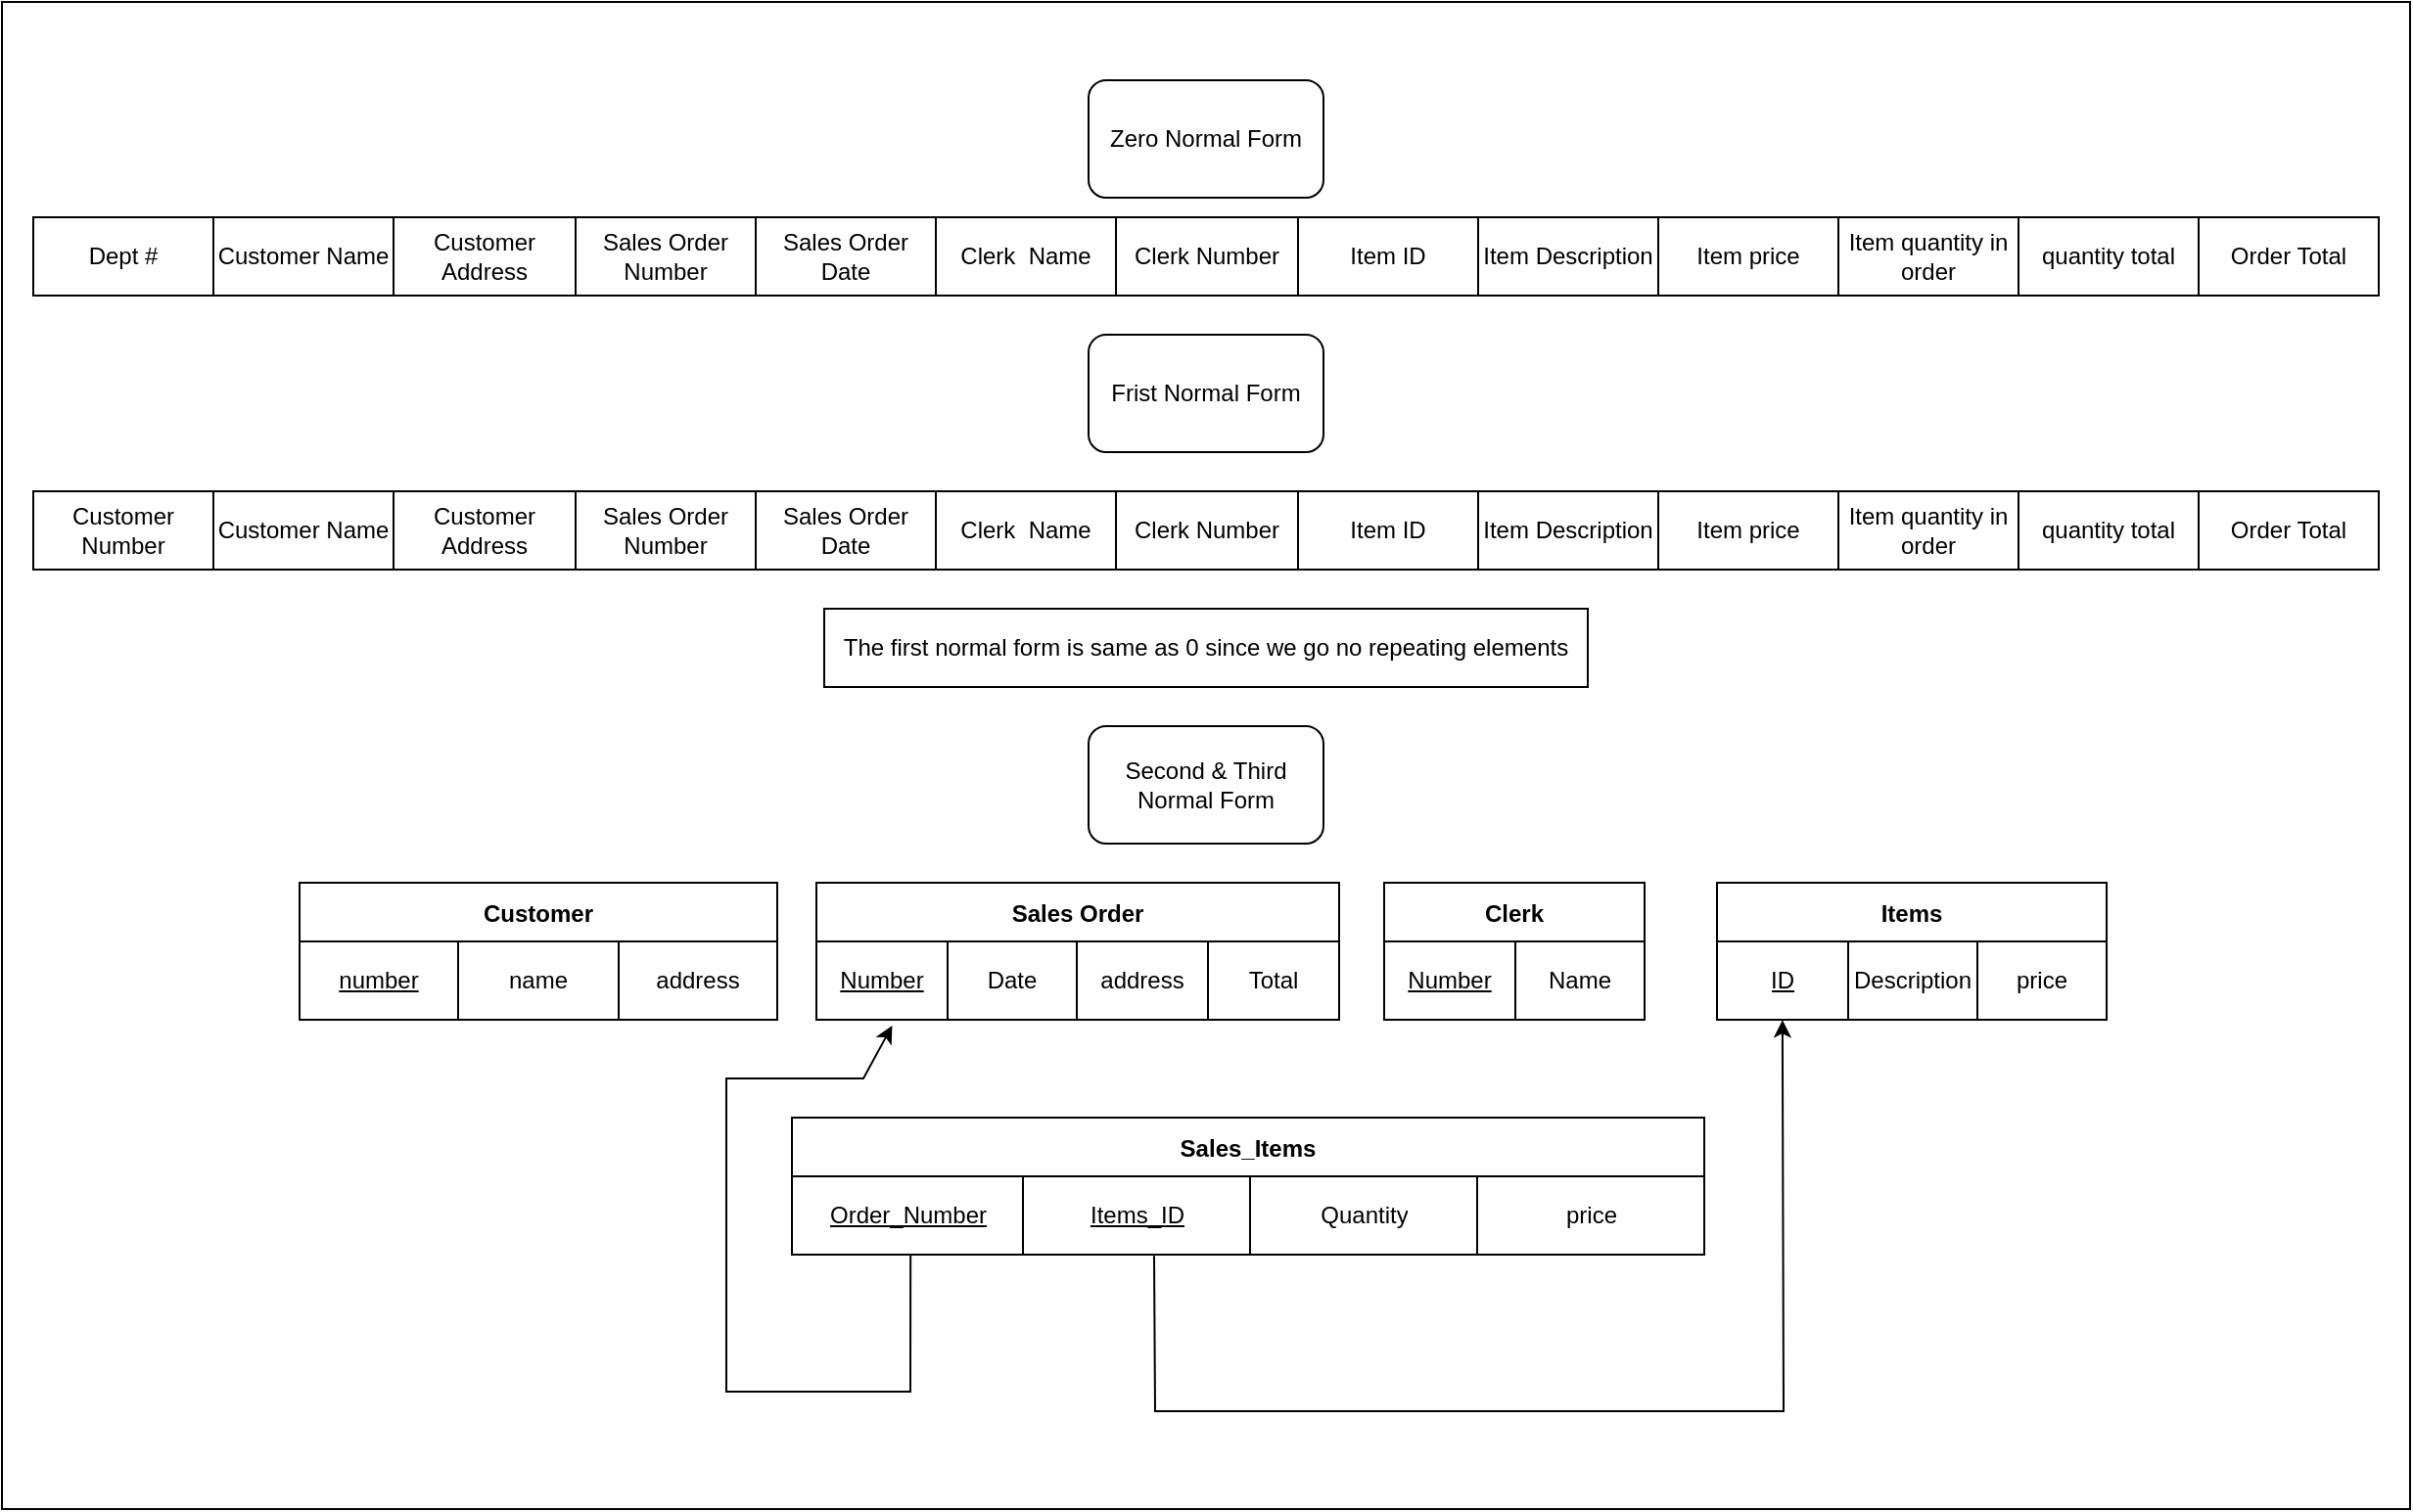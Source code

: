 <mxfile version="18.0.6" type="device"><diagram id="R2lEEEUBdFMjLlhIrx00" name="Page-1"><mxGraphModel dx="1038" dy="649" grid="1" gridSize="10" guides="1" tooltips="1" connect="1" arrows="1" fold="1" page="1" pageScale="1" pageWidth="850" pageHeight="1100" math="0" shadow="0" extFonts="Permanent Marker^https://fonts.googleapis.com/css?family=Permanent+Marker"><root><mxCell id="0"/><mxCell id="1" parent="0"/><mxCell id="m-lpN0fENqagmBm28rkx-1" value="" style="whiteSpace=wrap;html=1;movable=0;editable=0;" parent="1" vertex="1"><mxGeometry x="200" y="30" width="1230" height="770" as="geometry"/></mxCell><mxCell id="m-lpN0fENqagmBm28rkx-2" value="" style="shape=table;html=1;whiteSpace=wrap;startSize=0;container=1;collapsible=0;childLayout=tableLayout;" parent="1" vertex="1"><mxGeometry x="216" y="140" width="1198" height="40" as="geometry"/></mxCell><mxCell id="m-lpN0fENqagmBm28rkx-3" value="" style="shape=tableRow;horizontal=0;startSize=0;swimlaneHead=0;swimlaneBody=0;top=0;left=0;bottom=0;right=0;collapsible=0;dropTarget=0;fillColor=none;points=[[0,0.5],[1,0.5]];portConstraint=eastwest;" parent="m-lpN0fENqagmBm28rkx-2" vertex="1"><mxGeometry width="1198" height="40" as="geometry"/></mxCell><mxCell id="m-lpN0fENqagmBm28rkx-21" value="Dept #&lt;br&gt;" style="shape=partialRectangle;html=1;whiteSpace=wrap;connectable=0;fillColor=none;top=0;left=0;bottom=0;right=0;overflow=hidden;" parent="m-lpN0fENqagmBm28rkx-3" vertex="1"><mxGeometry width="92" height="40" as="geometry"><mxRectangle width="92" height="40" as="alternateBounds"/></mxGeometry></mxCell><mxCell id="m-lpN0fENqagmBm28rkx-20" value="Customer Name&lt;br&gt;" style="shape=partialRectangle;html=1;whiteSpace=wrap;connectable=0;fillColor=none;top=0;left=0;bottom=0;right=0;overflow=hidden;" parent="m-lpN0fENqagmBm28rkx-3" vertex="1"><mxGeometry x="92" width="92" height="40" as="geometry"><mxRectangle width="92" height="40" as="alternateBounds"/></mxGeometry></mxCell><mxCell id="m-lpN0fENqagmBm28rkx-19" value="&lt;span style=&quot;&quot;&gt;Customer Address&lt;br&gt;&lt;/span&gt;" style="shape=partialRectangle;html=1;whiteSpace=wrap;connectable=0;fillColor=none;top=0;left=0;bottom=0;right=0;overflow=hidden;" parent="m-lpN0fENqagmBm28rkx-3" vertex="1"><mxGeometry x="184" width="93" height="40" as="geometry"><mxRectangle width="93" height="40" as="alternateBounds"/></mxGeometry></mxCell><mxCell id="m-lpN0fENqagmBm28rkx-18" value="Sales Order Number" style="shape=partialRectangle;html=1;whiteSpace=wrap;connectable=0;fillColor=none;top=0;left=0;bottom=0;right=0;overflow=hidden;" parent="m-lpN0fENqagmBm28rkx-3" vertex="1"><mxGeometry x="277" width="92" height="40" as="geometry"><mxRectangle width="92" height="40" as="alternateBounds"/></mxGeometry></mxCell><mxCell id="m-lpN0fENqagmBm28rkx-17" value="&lt;span style=&quot;&quot;&gt;Sales Order Date&lt;/span&gt;" style="shape=partialRectangle;html=1;whiteSpace=wrap;connectable=0;fillColor=none;top=0;left=0;bottom=0;right=0;overflow=hidden;" parent="m-lpN0fENqagmBm28rkx-3" vertex="1"><mxGeometry x="369" width="92" height="40" as="geometry"><mxRectangle width="92" height="40" as="alternateBounds"/></mxGeometry></mxCell><mxCell id="m-lpN0fENqagmBm28rkx-16" value="Clerk&amp;nbsp; Name" style="shape=partialRectangle;html=1;whiteSpace=wrap;connectable=0;fillColor=none;top=0;left=0;bottom=0;right=0;overflow=hidden;" parent="m-lpN0fENqagmBm28rkx-3" vertex="1"><mxGeometry x="461" width="92" height="40" as="geometry"><mxRectangle width="92" height="40" as="alternateBounds"/></mxGeometry></mxCell><mxCell id="m-lpN0fENqagmBm28rkx-15" value="&lt;span style=&quot;&quot;&gt;Clerk Number&lt;/span&gt;" style="shape=partialRectangle;html=1;whiteSpace=wrap;connectable=0;fillColor=none;top=0;left=0;bottom=0;right=0;overflow=hidden;" parent="m-lpN0fENqagmBm28rkx-3" vertex="1"><mxGeometry x="553" width="93" height="40" as="geometry"><mxRectangle width="93" height="40" as="alternateBounds"/></mxGeometry></mxCell><mxCell id="m-lpN0fENqagmBm28rkx-4" value="Item ID" style="shape=partialRectangle;html=1;whiteSpace=wrap;connectable=0;fillColor=none;top=0;left=0;bottom=0;right=0;overflow=hidden;" parent="m-lpN0fENqagmBm28rkx-3" vertex="1"><mxGeometry x="646" width="92" height="40" as="geometry"><mxRectangle width="92" height="40" as="alternateBounds"/></mxGeometry></mxCell><mxCell id="m-lpN0fENqagmBm28rkx-5" value="Item&amp;nbsp;&lt;span style=&quot;&quot;&gt;Description&lt;/span&gt;" style="shape=partialRectangle;html=1;whiteSpace=wrap;connectable=0;fillColor=none;top=0;left=0;bottom=0;right=0;overflow=hidden;" parent="m-lpN0fENqagmBm28rkx-3" vertex="1"><mxGeometry x="738" width="92" height="40" as="geometry"><mxRectangle width="92" height="40" as="alternateBounds"/></mxGeometry></mxCell><mxCell id="m-lpN0fENqagmBm28rkx-25" value="Item&amp;nbsp;&lt;span style=&quot;&quot;&gt;price&lt;/span&gt;" style="shape=partialRectangle;html=1;whiteSpace=wrap;connectable=0;fillColor=none;top=0;left=0;bottom=0;right=0;overflow=hidden;" parent="m-lpN0fENqagmBm28rkx-3" vertex="1"><mxGeometry x="830" width="92" height="40" as="geometry"><mxRectangle width="92" height="40" as="alternateBounds"/></mxGeometry></mxCell><mxCell id="m-lpN0fENqagmBm28rkx-24" value="&lt;span style=&quot;&quot;&gt;Item quantity in order&lt;/span&gt;" style="shape=partialRectangle;html=1;whiteSpace=wrap;connectable=0;fillColor=none;top=0;left=0;bottom=0;right=0;overflow=hidden;" parent="m-lpN0fENqagmBm28rkx-3" vertex="1"><mxGeometry x="922" width="92" height="40" as="geometry"><mxRectangle width="92" height="40" as="alternateBounds"/></mxGeometry></mxCell><mxCell id="m-lpN0fENqagmBm28rkx-23" value="quantity total" style="shape=partialRectangle;html=1;whiteSpace=wrap;connectable=0;fillColor=none;top=0;left=0;bottom=0;right=0;overflow=hidden;" parent="m-lpN0fENqagmBm28rkx-3" vertex="1"><mxGeometry x="1014" width="92" height="40" as="geometry"><mxRectangle width="92" height="40" as="alternateBounds"/></mxGeometry></mxCell><mxCell id="m-lpN0fENqagmBm28rkx-26" value="Order Total" style="shape=partialRectangle;html=1;whiteSpace=wrap;connectable=0;fillColor=none;top=0;left=0;bottom=0;right=0;overflow=hidden;" parent="m-lpN0fENqagmBm28rkx-3" vertex="1"><mxGeometry x="1106" width="92" height="40" as="geometry"><mxRectangle width="92" height="40" as="alternateBounds"/></mxGeometry></mxCell><mxCell id="m-lpN0fENqagmBm28rkx-27" value="Zero Normal Form" style="rounded=1;whiteSpace=wrap;html=1;" parent="1" vertex="1"><mxGeometry x="755" y="70" width="120" height="60" as="geometry"/></mxCell><mxCell id="m-lpN0fENqagmBm28rkx-28" value="Frist Normal Form" style="rounded=1;whiteSpace=wrap;html=1;" parent="1" vertex="1"><mxGeometry x="755" y="200" width="120" height="60" as="geometry"/></mxCell><mxCell id="m-lpN0fENqagmBm28rkx-29" value="" style="shape=table;html=1;whiteSpace=wrap;startSize=0;container=1;collapsible=0;childLayout=tableLayout;" parent="1" vertex="1"><mxGeometry x="216" y="280" width="1198" height="40" as="geometry"/></mxCell><mxCell id="m-lpN0fENqagmBm28rkx-30" value="" style="shape=tableRow;horizontal=0;startSize=0;swimlaneHead=0;swimlaneBody=0;top=0;left=0;bottom=0;right=0;collapsible=0;dropTarget=0;fillColor=none;points=[[0,0.5],[1,0.5]];portConstraint=eastwest;" parent="m-lpN0fENqagmBm28rkx-29" vertex="1"><mxGeometry width="1198" height="40" as="geometry"/></mxCell><mxCell id="m-lpN0fENqagmBm28rkx-31" value="Customer Number" style="shape=partialRectangle;html=1;whiteSpace=wrap;connectable=0;fillColor=none;top=0;left=0;bottom=0;right=0;overflow=hidden;" parent="m-lpN0fENqagmBm28rkx-30" vertex="1"><mxGeometry width="92" height="40" as="geometry"><mxRectangle width="92" height="40" as="alternateBounds"/></mxGeometry></mxCell><mxCell id="m-lpN0fENqagmBm28rkx-32" value="Customer Name&lt;br&gt;" style="shape=partialRectangle;html=1;whiteSpace=wrap;connectable=0;fillColor=none;top=0;left=0;bottom=0;right=0;overflow=hidden;" parent="m-lpN0fENqagmBm28rkx-30" vertex="1"><mxGeometry x="92" width="92" height="40" as="geometry"><mxRectangle width="92" height="40" as="alternateBounds"/></mxGeometry></mxCell><mxCell id="m-lpN0fENqagmBm28rkx-33" value="&lt;span style=&quot;&quot;&gt;Customer Address&lt;br&gt;&lt;/span&gt;" style="shape=partialRectangle;html=1;whiteSpace=wrap;connectable=0;fillColor=none;top=0;left=0;bottom=0;right=0;overflow=hidden;" parent="m-lpN0fENqagmBm28rkx-30" vertex="1"><mxGeometry x="184" width="93" height="40" as="geometry"><mxRectangle width="93" height="40" as="alternateBounds"/></mxGeometry></mxCell><mxCell id="m-lpN0fENqagmBm28rkx-34" value="Sales Order Number" style="shape=partialRectangle;html=1;whiteSpace=wrap;connectable=0;fillColor=none;top=0;left=0;bottom=0;right=0;overflow=hidden;" parent="m-lpN0fENqagmBm28rkx-30" vertex="1"><mxGeometry x="277" width="92" height="40" as="geometry"><mxRectangle width="92" height="40" as="alternateBounds"/></mxGeometry></mxCell><mxCell id="m-lpN0fENqagmBm28rkx-35" value="&lt;span style=&quot;&quot;&gt;Sales Order Date&lt;/span&gt;" style="shape=partialRectangle;html=1;whiteSpace=wrap;connectable=0;fillColor=none;top=0;left=0;bottom=0;right=0;overflow=hidden;" parent="m-lpN0fENqagmBm28rkx-30" vertex="1"><mxGeometry x="369" width="92" height="40" as="geometry"><mxRectangle width="92" height="40" as="alternateBounds"/></mxGeometry></mxCell><mxCell id="m-lpN0fENqagmBm28rkx-36" value="Clerk&amp;nbsp; Name" style="shape=partialRectangle;html=1;whiteSpace=wrap;connectable=0;fillColor=none;top=0;left=0;bottom=0;right=0;overflow=hidden;" parent="m-lpN0fENqagmBm28rkx-30" vertex="1"><mxGeometry x="461" width="92" height="40" as="geometry"><mxRectangle width="92" height="40" as="alternateBounds"/></mxGeometry></mxCell><mxCell id="m-lpN0fENqagmBm28rkx-37" value="&lt;span style=&quot;&quot;&gt;Clerk Number&lt;/span&gt;" style="shape=partialRectangle;html=1;whiteSpace=wrap;connectable=0;fillColor=none;top=0;left=0;bottom=0;right=0;overflow=hidden;" parent="m-lpN0fENqagmBm28rkx-30" vertex="1"><mxGeometry x="553" width="93" height="40" as="geometry"><mxRectangle width="93" height="40" as="alternateBounds"/></mxGeometry></mxCell><mxCell id="m-lpN0fENqagmBm28rkx-38" value="Item ID" style="shape=partialRectangle;html=1;whiteSpace=wrap;connectable=0;fillColor=none;top=0;left=0;bottom=0;right=0;overflow=hidden;" parent="m-lpN0fENqagmBm28rkx-30" vertex="1"><mxGeometry x="646" width="92" height="40" as="geometry"><mxRectangle width="92" height="40" as="alternateBounds"/></mxGeometry></mxCell><mxCell id="m-lpN0fENqagmBm28rkx-39" value="Item&amp;nbsp;&lt;span style=&quot;&quot;&gt;Description&lt;/span&gt;" style="shape=partialRectangle;html=1;whiteSpace=wrap;connectable=0;fillColor=none;top=0;left=0;bottom=0;right=0;overflow=hidden;" parent="m-lpN0fENqagmBm28rkx-30" vertex="1"><mxGeometry x="738" width="92" height="40" as="geometry"><mxRectangle width="92" height="40" as="alternateBounds"/></mxGeometry></mxCell><mxCell id="m-lpN0fENqagmBm28rkx-40" value="Item&amp;nbsp;&lt;span style=&quot;&quot;&gt;price&lt;/span&gt;" style="shape=partialRectangle;html=1;whiteSpace=wrap;connectable=0;fillColor=none;top=0;left=0;bottom=0;right=0;overflow=hidden;" parent="m-lpN0fENqagmBm28rkx-30" vertex="1"><mxGeometry x="830" width="92" height="40" as="geometry"><mxRectangle width="92" height="40" as="alternateBounds"/></mxGeometry></mxCell><mxCell id="m-lpN0fENqagmBm28rkx-41" value="&lt;span style=&quot;&quot;&gt;Item quantity in order&lt;/span&gt;" style="shape=partialRectangle;html=1;whiteSpace=wrap;connectable=0;fillColor=none;top=0;left=0;bottom=0;right=0;overflow=hidden;" parent="m-lpN0fENqagmBm28rkx-30" vertex="1"><mxGeometry x="922" width="92" height="40" as="geometry"><mxRectangle width="92" height="40" as="alternateBounds"/></mxGeometry></mxCell><mxCell id="m-lpN0fENqagmBm28rkx-42" value="quantity total" style="shape=partialRectangle;html=1;whiteSpace=wrap;connectable=0;fillColor=none;top=0;left=0;bottom=0;right=0;overflow=hidden;" parent="m-lpN0fENqagmBm28rkx-30" vertex="1"><mxGeometry x="1014" width="92" height="40" as="geometry"><mxRectangle width="92" height="40" as="alternateBounds"/></mxGeometry></mxCell><mxCell id="m-lpN0fENqagmBm28rkx-43" value="Order Total" style="shape=partialRectangle;html=1;whiteSpace=wrap;connectable=0;fillColor=none;top=0;left=0;bottom=0;right=0;overflow=hidden;" parent="m-lpN0fENqagmBm28rkx-30" vertex="1"><mxGeometry x="1106" width="92" height="40" as="geometry"><mxRectangle width="92" height="40" as="alternateBounds"/></mxGeometry></mxCell><mxCell id="m-lpN0fENqagmBm28rkx-79" value="Customer" style="shape=table;startSize=30;container=1;collapsible=0;childLayout=tableLayout;fontStyle=1;align=center;" parent="1" vertex="1"><mxGeometry x="352" y="480" width="244" height="70" as="geometry"/></mxCell><mxCell id="m-lpN0fENqagmBm28rkx-80" value="" style="shape=tableRow;horizontal=0;startSize=0;swimlaneHead=0;swimlaneBody=0;top=0;left=0;bottom=0;right=0;collapsible=0;dropTarget=0;fillColor=none;points=[[0,0.5],[1,0.5]];portConstraint=eastwest;" parent="m-lpN0fENqagmBm28rkx-79" vertex="1"><mxGeometry y="30" width="244" height="40" as="geometry"/></mxCell><mxCell id="m-lpN0fENqagmBm28rkx-81" value="&lt;u&gt;number&lt;/u&gt;" style="shape=partialRectangle;html=1;whiteSpace=wrap;connectable=0;fillColor=none;top=0;left=0;bottom=0;right=0;overflow=hidden;" parent="m-lpN0fENqagmBm28rkx-80" vertex="1"><mxGeometry width="81" height="40" as="geometry"><mxRectangle width="81" height="40" as="alternateBounds"/></mxGeometry></mxCell><mxCell id="m-lpN0fENqagmBm28rkx-82" value="name" style="shape=partialRectangle;html=1;whiteSpace=wrap;connectable=0;fillColor=none;top=0;left=0;bottom=0;right=0;overflow=hidden;" parent="m-lpN0fENqagmBm28rkx-80" vertex="1"><mxGeometry x="81" width="82" height="40" as="geometry"><mxRectangle width="82" height="40" as="alternateBounds"/></mxGeometry></mxCell><mxCell id="m-lpN0fENqagmBm28rkx-83" value="address" style="shape=partialRectangle;html=1;whiteSpace=wrap;connectable=0;fillColor=none;top=0;left=0;bottom=0;right=0;overflow=hidden;" parent="m-lpN0fENqagmBm28rkx-80" vertex="1"><mxGeometry x="163" width="81" height="40" as="geometry"><mxRectangle width="81" height="40" as="alternateBounds"/></mxGeometry></mxCell><mxCell id="m-lpN0fENqagmBm28rkx-92" value="Sales Order" style="shape=table;startSize=30;container=1;collapsible=0;childLayout=tableLayout;fontStyle=1;align=center;" parent="1" vertex="1"><mxGeometry x="616" y="480" width="267" height="70" as="geometry"/></mxCell><mxCell id="m-lpN0fENqagmBm28rkx-93" value="" style="shape=tableRow;horizontal=0;startSize=0;swimlaneHead=0;swimlaneBody=0;top=0;left=0;bottom=0;right=0;collapsible=0;dropTarget=0;fillColor=none;points=[[0,0.5],[1,0.5]];portConstraint=eastwest;" parent="m-lpN0fENqagmBm28rkx-92" vertex="1"><mxGeometry y="30" width="267" height="40" as="geometry"/></mxCell><mxCell id="m-lpN0fENqagmBm28rkx-94" value="&lt;u&gt;Number&lt;/u&gt;" style="shape=partialRectangle;html=1;whiteSpace=wrap;connectable=0;fillColor=none;top=0;left=0;bottom=0;right=0;overflow=hidden;" parent="m-lpN0fENqagmBm28rkx-93" vertex="1"><mxGeometry width="67" height="40" as="geometry"><mxRectangle width="67" height="40" as="alternateBounds"/></mxGeometry></mxCell><mxCell id="m-lpN0fENqagmBm28rkx-95" value="Date" style="shape=partialRectangle;html=1;whiteSpace=wrap;connectable=0;fillColor=none;top=0;left=0;bottom=0;right=0;overflow=hidden;" parent="m-lpN0fENqagmBm28rkx-93" vertex="1"><mxGeometry x="67" width="66" height="40" as="geometry"><mxRectangle width="66" height="40" as="alternateBounds"/></mxGeometry></mxCell><mxCell id="m-lpN0fENqagmBm28rkx-96" value="address" style="shape=partialRectangle;html=1;whiteSpace=wrap;connectable=0;fillColor=none;top=0;left=0;bottom=0;right=0;overflow=hidden;" parent="m-lpN0fENqagmBm28rkx-93" vertex="1"><mxGeometry x="133" width="67" height="40" as="geometry"><mxRectangle width="67" height="40" as="alternateBounds"/></mxGeometry></mxCell><mxCell id="m-lpN0fENqagmBm28rkx-104" value="Total" style="shape=partialRectangle;html=1;whiteSpace=wrap;connectable=0;fillColor=none;top=0;left=0;bottom=0;right=0;overflow=hidden;" parent="m-lpN0fENqagmBm28rkx-93" vertex="1"><mxGeometry x="200" width="67" height="40" as="geometry"><mxRectangle width="67" height="40" as="alternateBounds"/></mxGeometry></mxCell><mxCell id="m-lpN0fENqagmBm28rkx-97" value="The first normal form is same as 0 since we go no repeating elements" style="rounded=0;whiteSpace=wrap;html=1;" parent="1" vertex="1"><mxGeometry x="620" y="340" width="390" height="40" as="geometry"/></mxCell><mxCell id="m-lpN0fENqagmBm28rkx-98" value="Second &amp;amp; Third Normal Form" style="rounded=1;whiteSpace=wrap;html=1;" parent="1" vertex="1"><mxGeometry x="755" y="400" width="120" height="60" as="geometry"/></mxCell><mxCell id="m-lpN0fENqagmBm28rkx-99" value="Clerk" style="shape=table;startSize=30;container=1;collapsible=0;childLayout=tableLayout;fontStyle=1;align=center;" parent="1" vertex="1"><mxGeometry x="906" y="480" width="133" height="70" as="geometry"/></mxCell><mxCell id="m-lpN0fENqagmBm28rkx-100" value="" style="shape=tableRow;horizontal=0;startSize=0;swimlaneHead=0;swimlaneBody=0;top=0;left=0;bottom=0;right=0;collapsible=0;dropTarget=0;fillColor=none;points=[[0,0.5],[1,0.5]];portConstraint=eastwest;" parent="m-lpN0fENqagmBm28rkx-99" vertex="1"><mxGeometry y="30" width="133" height="40" as="geometry"/></mxCell><mxCell id="m-lpN0fENqagmBm28rkx-101" value="&lt;u&gt;Number&lt;/u&gt;" style="shape=partialRectangle;html=1;whiteSpace=wrap;connectable=0;fillColor=none;top=0;left=0;bottom=0;right=0;overflow=hidden;" parent="m-lpN0fENqagmBm28rkx-100" vertex="1"><mxGeometry width="67" height="40" as="geometry"><mxRectangle width="67" height="40" as="alternateBounds"/></mxGeometry></mxCell><mxCell id="m-lpN0fENqagmBm28rkx-102" value="Name" style="shape=partialRectangle;html=1;whiteSpace=wrap;connectable=0;fillColor=none;top=0;left=0;bottom=0;right=0;overflow=hidden;" parent="m-lpN0fENqagmBm28rkx-100" vertex="1"><mxGeometry x="67" width="66" height="40" as="geometry"><mxRectangle width="66" height="40" as="alternateBounds"/></mxGeometry></mxCell><mxCell id="m-lpN0fENqagmBm28rkx-106" value="Items" style="shape=table;startSize=30;container=1;collapsible=0;childLayout=tableLayout;fontStyle=1;align=center;" parent="1" vertex="1"><mxGeometry x="1076" y="480" width="199" height="70" as="geometry"/></mxCell><mxCell id="m-lpN0fENqagmBm28rkx-107" value="" style="shape=tableRow;horizontal=0;startSize=0;swimlaneHead=0;swimlaneBody=0;top=0;left=0;bottom=0;right=0;collapsible=0;dropTarget=0;fillColor=none;points=[[0,0.5],[1,0.5]];portConstraint=eastwest;" parent="m-lpN0fENqagmBm28rkx-106" vertex="1"><mxGeometry y="30" width="199" height="40" as="geometry"/></mxCell><mxCell id="m-lpN0fENqagmBm28rkx-108" value="&lt;u&gt;ID&lt;/u&gt;" style="shape=partialRectangle;html=1;whiteSpace=wrap;connectable=0;fillColor=none;top=0;left=0;bottom=0;right=0;overflow=hidden;" parent="m-lpN0fENqagmBm28rkx-107" vertex="1"><mxGeometry width="67" height="40" as="geometry"><mxRectangle width="67" height="40" as="alternateBounds"/></mxGeometry></mxCell><mxCell id="m-lpN0fENqagmBm28rkx-109" value="Description" style="shape=partialRectangle;html=1;whiteSpace=wrap;connectable=0;fillColor=none;top=0;left=0;bottom=0;right=0;overflow=hidden;" parent="m-lpN0fENqagmBm28rkx-107" vertex="1"><mxGeometry x="67" width="66" height="40" as="geometry"><mxRectangle width="66" height="40" as="alternateBounds"/></mxGeometry></mxCell><mxCell id="m-lpN0fENqagmBm28rkx-110" value="&lt;span style=&quot;&quot;&gt;price&lt;/span&gt;" style="shape=partialRectangle;html=1;whiteSpace=wrap;connectable=0;fillColor=none;top=0;left=0;bottom=0;right=0;overflow=hidden;" parent="m-lpN0fENqagmBm28rkx-107" vertex="1"><mxGeometry x="133" width="66" height="40" as="geometry"><mxRectangle width="66" height="40" as="alternateBounds"/></mxGeometry></mxCell><mxCell id="m-lpN0fENqagmBm28rkx-111" value="Sales_Items" style="shape=table;startSize=30;container=1;collapsible=0;childLayout=tableLayout;fontStyle=1;align=center;" parent="1" vertex="1"><mxGeometry x="603.5" y="600" width="466" height="70" as="geometry"/></mxCell><mxCell id="m-lpN0fENqagmBm28rkx-112" value="" style="shape=tableRow;horizontal=0;startSize=0;swimlaneHead=0;swimlaneBody=0;top=0;left=0;bottom=0;right=0;collapsible=0;dropTarget=0;fillColor=none;points=[[0,0.5],[1,0.5]];portConstraint=eastwest;" parent="m-lpN0fENqagmBm28rkx-111" vertex="1"><mxGeometry y="30" width="466" height="40" as="geometry"/></mxCell><mxCell id="m-lpN0fENqagmBm28rkx-113" value="&lt;u&gt;Order_Number&lt;/u&gt;" style="shape=partialRectangle;html=1;whiteSpace=wrap;connectable=0;fillColor=none;top=0;left=0;bottom=0;right=0;overflow=hidden;" parent="m-lpN0fENqagmBm28rkx-112" vertex="1"><mxGeometry width="118" height="40" as="geometry"><mxRectangle width="118" height="40" as="alternateBounds"/></mxGeometry></mxCell><mxCell id="m-lpN0fENqagmBm28rkx-114" value="&lt;u&gt;Items_ID&lt;/u&gt;" style="shape=partialRectangle;html=1;whiteSpace=wrap;connectable=0;fillColor=none;top=0;left=0;bottom=0;right=0;overflow=hidden;" parent="m-lpN0fENqagmBm28rkx-112" vertex="1"><mxGeometry x="118" width="116" height="40" as="geometry"><mxRectangle width="116" height="40" as="alternateBounds"/></mxGeometry></mxCell><mxCell id="m-lpN0fENqagmBm28rkx-115" value="&lt;span style=&quot;&quot;&gt;Quantity&lt;/span&gt;" style="shape=partialRectangle;html=1;whiteSpace=wrap;connectable=0;fillColor=none;top=0;left=0;bottom=0;right=0;overflow=hidden;" parent="m-lpN0fENqagmBm28rkx-112" vertex="1"><mxGeometry x="234" width="116" height="40" as="geometry"><mxRectangle width="116" height="40" as="alternateBounds"/></mxGeometry></mxCell><mxCell id="m-lpN0fENqagmBm28rkx-116" value="price" style="shape=partialRectangle;html=1;whiteSpace=wrap;connectable=0;fillColor=none;top=0;left=0;bottom=0;right=0;overflow=hidden;" parent="m-lpN0fENqagmBm28rkx-112" vertex="1"><mxGeometry x="350" width="116" height="40" as="geometry"><mxRectangle width="116" height="40" as="alternateBounds"/></mxGeometry></mxCell><mxCell id="m-lpN0fENqagmBm28rkx-117" value="" style="endArrow=classic;html=1;rounded=0;exitX=0.13;exitY=0.991;exitDx=0;exitDy=0;exitPerimeter=0;entryX=0.145;entryY=1.074;entryDx=0;entryDy=0;entryPerimeter=0;" parent="1" source="m-lpN0fENqagmBm28rkx-112" target="m-lpN0fENqagmBm28rkx-93" edge="1"><mxGeometry width="50" height="50" relative="1" as="geometry"><mxPoint x="480" y="690" as="sourcePoint"/><mxPoint x="530" y="640" as="targetPoint"/><Array as="points"><mxPoint x="664" y="740"/><mxPoint x="570" y="740"/><mxPoint x="570" y="580"/><mxPoint x="640" y="580"/></Array></mxGeometry></mxCell><mxCell id="m-lpN0fENqagmBm28rkx-119" value="" style="endArrow=classic;html=1;rounded=0;exitX=0.397;exitY=1.015;exitDx=0;exitDy=0;exitPerimeter=0;entryX=0.168;entryY=1.003;entryDx=0;entryDy=0;entryPerimeter=0;" parent="1" source="m-lpN0fENqagmBm28rkx-112" target="m-lpN0fENqagmBm28rkx-107" edge="1"><mxGeometry width="50" height="50" relative="1" as="geometry"><mxPoint x="770" y="730" as="sourcePoint"/><mxPoint x="820" y="680" as="targetPoint"/><Array as="points"><mxPoint x="789" y="750"/><mxPoint x="1110" y="750"/></Array></mxGeometry></mxCell></root></mxGraphModel></diagram></mxfile>